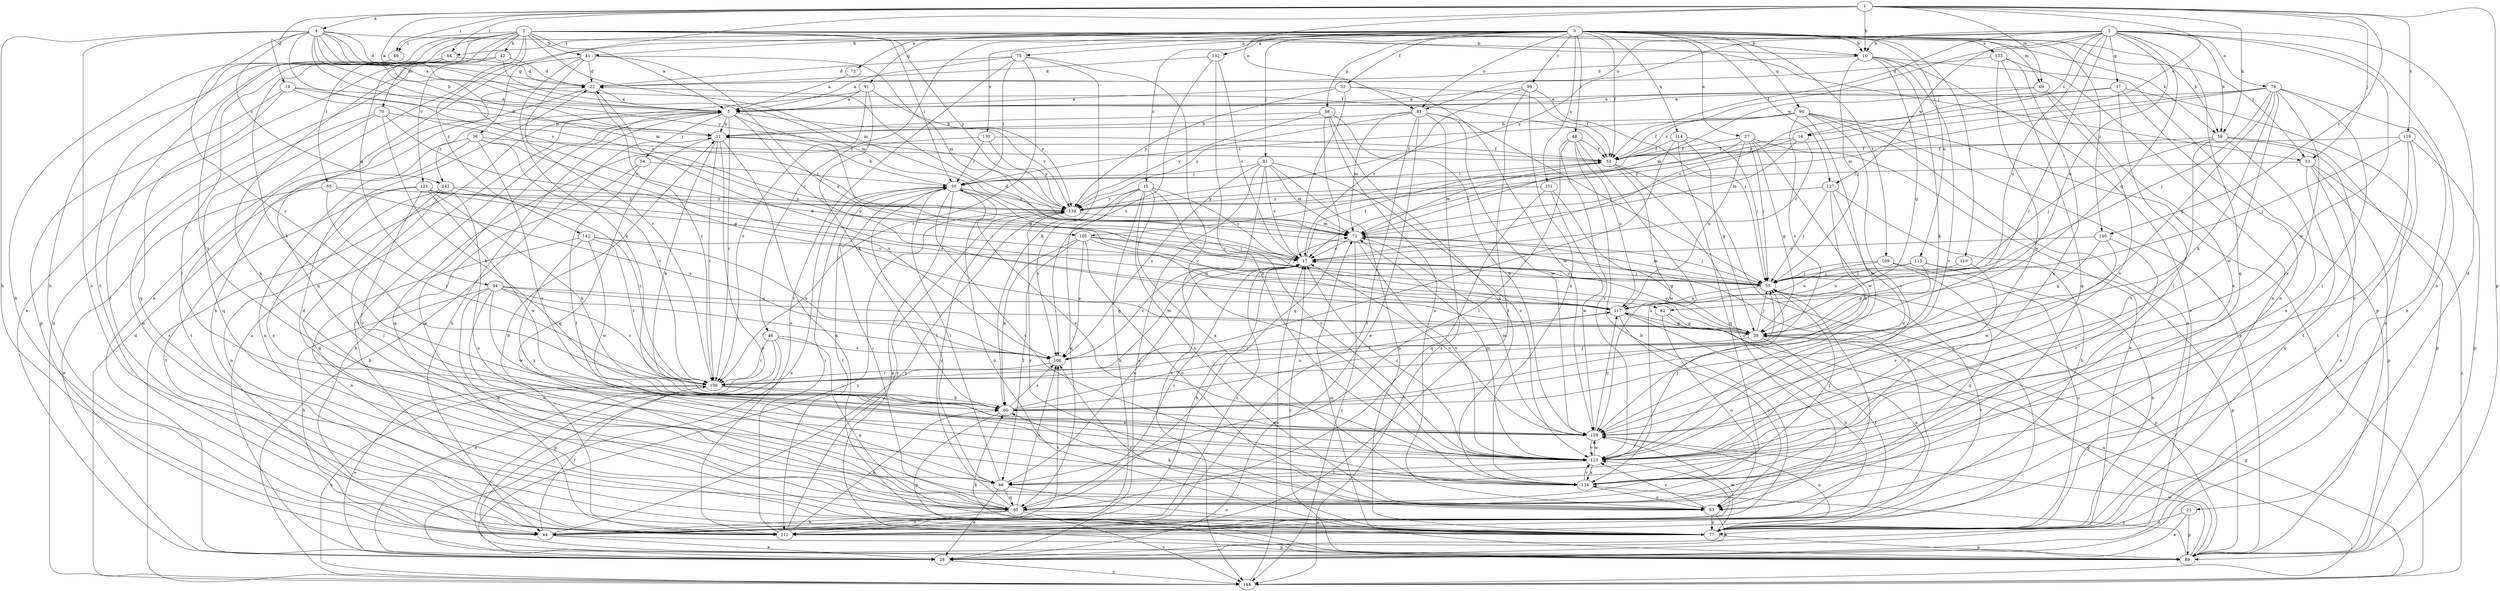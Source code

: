 strict digraph  {
0;
1;
2;
3;
4;
5;
10;
11;
15;
16;
17;
19;
21;
22;
27;
28;
32;
33;
36;
37;
39;
41;
42;
44;
46;
48;
49;
50;
51;
53;
54;
55;
59;
60;
64;
65;
66;
69;
70;
72;
73;
75;
76;
77;
81;
82;
83;
88;
89;
90;
91;
94;
95;
99;
100;
101;
105;
106;
109;
110;
111;
114;
115;
117;
119;
121;
123;
127;
128;
130;
132;
133;
134;
139;
140;
142;
143;
144;
0 -> 10  [label=b];
0 -> 15  [label=c];
0 -> 27  [label=e];
0 -> 28  [label=e];
0 -> 32  [label=f];
0 -> 33  [label=f];
0 -> 41  [label=h];
0 -> 46  [label=i];
0 -> 48  [label=i];
0 -> 51  [label=j];
0 -> 53  [label=j];
0 -> 59  [label=k];
0 -> 64  [label=l];
0 -> 69  [label=m];
0 -> 73  [label=n];
0 -> 75  [label=n];
0 -> 81  [label=o];
0 -> 88  [label=p];
0 -> 90  [label=q];
0 -> 91  [label=q];
0 -> 99  [label=r];
0 -> 101  [label=s];
0 -> 109  [label=t];
0 -> 110  [label=t];
0 -> 114  [label=u];
0 -> 115  [label=u];
0 -> 127  [label=w];
0 -> 130  [label=x];
0 -> 132  [label=x];
0 -> 133  [label=x];
0 -> 140  [label=z];
1 -> 4  [label=a];
1 -> 5  [label=a];
1 -> 10  [label=b];
1 -> 16  [label=c];
1 -> 19  [label=d];
1 -> 36  [label=g];
1 -> 49  [label=i];
1 -> 53  [label=j];
1 -> 59  [label=k];
1 -> 64  [label=l];
1 -> 69  [label=m];
1 -> 81  [label=o];
1 -> 89  [label=p];
1 -> 119  [label=v];
1 -> 140  [label=z];
2 -> 5  [label=a];
2 -> 10  [label=b];
2 -> 41  [label=h];
2 -> 42  [label=h];
2 -> 44  [label=h];
2 -> 49  [label=i];
2 -> 50  [label=i];
2 -> 53  [label=j];
2 -> 59  [label=k];
2 -> 65  [label=l];
2 -> 70  [label=m];
2 -> 72  [label=m];
2 -> 94  [label=q];
2 -> 111  [label=t];
2 -> 121  [label=v];
2 -> 123  [label=v];
2 -> 139  [label=y];
2 -> 142  [label=z];
3 -> 10  [label=b];
3 -> 16  [label=c];
3 -> 21  [label=d];
3 -> 33  [label=f];
3 -> 37  [label=g];
3 -> 39  [label=g];
3 -> 59  [label=k];
3 -> 76  [label=n];
3 -> 77  [label=n];
3 -> 81  [label=o];
3 -> 82  [label=o];
3 -> 95  [label=q];
3 -> 100  [label=r];
3 -> 105  [label=s];
3 -> 117  [label=u];
3 -> 127  [label=w];
3 -> 128  [label=w];
3 -> 139  [label=y];
4 -> 5  [label=a];
4 -> 10  [label=b];
4 -> 11  [label=b];
4 -> 17  [label=c];
4 -> 22  [label=d];
4 -> 33  [label=f];
4 -> 44  [label=h];
4 -> 72  [label=m];
4 -> 77  [label=n];
4 -> 100  [label=r];
4 -> 105  [label=s];
4 -> 139  [label=y];
4 -> 143  [label=z];
5 -> 11  [label=b];
5 -> 39  [label=g];
5 -> 44  [label=h];
5 -> 54  [label=j];
5 -> 82  [label=o];
5 -> 100  [label=r];
5 -> 111  [label=t];
5 -> 139  [label=y];
5 -> 143  [label=z];
10 -> 22  [label=d];
10 -> 28  [label=e];
10 -> 39  [label=g];
10 -> 55  [label=j];
10 -> 60  [label=k];
10 -> 89  [label=p];
10 -> 123  [label=v];
11 -> 33  [label=f];
11 -> 60  [label=k];
11 -> 77  [label=n];
11 -> 89  [label=p];
11 -> 95  [label=q];
11 -> 100  [label=r];
15 -> 17  [label=c];
15 -> 44  [label=h];
15 -> 83  [label=o];
15 -> 95  [label=q];
15 -> 106  [label=s];
15 -> 123  [label=v];
15 -> 134  [label=x];
15 -> 139  [label=y];
16 -> 17  [label=c];
16 -> 33  [label=f];
16 -> 72  [label=m];
16 -> 139  [label=y];
17 -> 33  [label=f];
17 -> 44  [label=h];
17 -> 55  [label=j];
19 -> 5  [label=a];
19 -> 11  [label=b];
19 -> 17  [label=c];
19 -> 89  [label=p];
19 -> 95  [label=q];
21 -> 28  [label=e];
21 -> 77  [label=n];
21 -> 89  [label=p];
22 -> 5  [label=a];
22 -> 44  [label=h];
22 -> 100  [label=r];
27 -> 17  [label=c];
27 -> 28  [label=e];
27 -> 33  [label=f];
27 -> 39  [label=g];
27 -> 55  [label=j];
27 -> 117  [label=u];
27 -> 128  [label=w];
28 -> 5  [label=a];
28 -> 139  [label=y];
28 -> 144  [label=z];
32 -> 5  [label=a];
32 -> 17  [label=c];
32 -> 33  [label=f];
32 -> 128  [label=w];
32 -> 139  [label=y];
33 -> 50  [label=i];
33 -> 72  [label=m];
33 -> 77  [label=n];
33 -> 83  [label=o];
33 -> 128  [label=w];
36 -> 33  [label=f];
36 -> 77  [label=n];
36 -> 100  [label=r];
36 -> 106  [label=s];
36 -> 111  [label=t];
36 -> 123  [label=v];
37 -> 5  [label=a];
37 -> 17  [label=c];
37 -> 28  [label=e];
37 -> 66  [label=l];
37 -> 83  [label=o];
39 -> 17  [label=c];
39 -> 22  [label=d];
39 -> 55  [label=j];
39 -> 83  [label=o];
39 -> 106  [label=s];
41 -> 22  [label=d];
41 -> 60  [label=k];
41 -> 72  [label=m];
41 -> 95  [label=q];
41 -> 100  [label=r];
41 -> 117  [label=u];
42 -> 22  [label=d];
42 -> 28  [label=e];
42 -> 72  [label=m];
42 -> 134  [label=x];
42 -> 144  [label=z];
44 -> 28  [label=e];
44 -> 89  [label=p];
44 -> 100  [label=r];
44 -> 106  [label=s];
44 -> 123  [label=v];
44 -> 139  [label=y];
46 -> 28  [label=e];
46 -> 77  [label=n];
46 -> 89  [label=p];
46 -> 100  [label=r];
46 -> 106  [label=s];
48 -> 33  [label=f];
48 -> 44  [label=h];
48 -> 66  [label=l];
48 -> 117  [label=u];
48 -> 123  [label=v];
48 -> 134  [label=x];
49 -> 44  [label=h];
50 -> 11  [label=b];
50 -> 28  [label=e];
50 -> 66  [label=l];
50 -> 77  [label=n];
50 -> 89  [label=p];
50 -> 111  [label=t];
50 -> 123  [label=v];
50 -> 134  [label=x];
50 -> 139  [label=y];
51 -> 17  [label=c];
51 -> 28  [label=e];
51 -> 50  [label=i];
51 -> 72  [label=m];
51 -> 77  [label=n];
51 -> 106  [label=s];
51 -> 123  [label=v];
51 -> 144  [label=z];
53 -> 28  [label=e];
53 -> 50  [label=i];
53 -> 77  [label=n];
53 -> 89  [label=p];
53 -> 144  [label=z];
54 -> 44  [label=h];
54 -> 50  [label=i];
54 -> 66  [label=l];
55 -> 17  [label=c];
55 -> 22  [label=d];
55 -> 72  [label=m];
55 -> 89  [label=p];
55 -> 111  [label=t];
55 -> 117  [label=u];
59 -> 33  [label=f];
59 -> 55  [label=j];
59 -> 89  [label=p];
59 -> 111  [label=t];
59 -> 123  [label=v];
59 -> 134  [label=x];
60 -> 55  [label=j];
60 -> 89  [label=p];
60 -> 106  [label=s];
60 -> 117  [label=u];
60 -> 128  [label=w];
64 -> 22  [label=d];
64 -> 60  [label=k];
64 -> 66  [label=l];
64 -> 111  [label=t];
65 -> 28  [label=e];
65 -> 100  [label=r];
65 -> 106  [label=s];
65 -> 139  [label=y];
66 -> 17  [label=c];
66 -> 28  [label=e];
66 -> 50  [label=i];
66 -> 77  [label=n];
66 -> 95  [label=q];
69 -> 5  [label=a];
69 -> 72  [label=m];
69 -> 123  [label=v];
69 -> 134  [label=x];
70 -> 11  [label=b];
70 -> 39  [label=g];
70 -> 60  [label=k];
70 -> 77  [label=n];
70 -> 95  [label=q];
72 -> 17  [label=c];
72 -> 39  [label=g];
72 -> 55  [label=j];
72 -> 123  [label=v];
72 -> 144  [label=z];
73 -> 5  [label=a];
75 -> 5  [label=a];
75 -> 22  [label=d];
75 -> 50  [label=i];
75 -> 60  [label=k];
75 -> 100  [label=r];
75 -> 111  [label=t];
75 -> 123  [label=v];
76 -> 5  [label=a];
76 -> 39  [label=g];
76 -> 55  [label=j];
76 -> 60  [label=k];
76 -> 66  [label=l];
76 -> 72  [label=m];
76 -> 77  [label=n];
76 -> 123  [label=v];
76 -> 128  [label=w];
76 -> 139  [label=y];
77 -> 22  [label=d];
77 -> 89  [label=p];
77 -> 106  [label=s];
77 -> 128  [label=w];
81 -> 11  [label=b];
81 -> 28  [label=e];
81 -> 55  [label=j];
81 -> 72  [label=m];
81 -> 111  [label=t];
81 -> 128  [label=w];
81 -> 139  [label=y];
81 -> 144  [label=z];
82 -> 39  [label=g];
82 -> 83  [label=o];
82 -> 111  [label=t];
83 -> 28  [label=e];
83 -> 60  [label=k];
83 -> 77  [label=n];
83 -> 123  [label=v];
83 -> 139  [label=y];
88 -> 11  [label=b];
88 -> 83  [label=o];
88 -> 95  [label=q];
88 -> 128  [label=w];
88 -> 134  [label=x];
88 -> 139  [label=y];
89 -> 17  [label=c];
89 -> 39  [label=g];
89 -> 60  [label=k];
89 -> 72  [label=m];
89 -> 128  [label=w];
89 -> 134  [label=x];
90 -> 11  [label=b];
90 -> 33  [label=f];
90 -> 50  [label=i];
90 -> 77  [label=n];
90 -> 89  [label=p];
90 -> 106  [label=s];
90 -> 123  [label=v];
90 -> 128  [label=w];
90 -> 144  [label=z];
91 -> 5  [label=a];
91 -> 60  [label=k];
91 -> 100  [label=r];
91 -> 139  [label=y];
91 -> 144  [label=z];
94 -> 39  [label=g];
94 -> 44  [label=h];
94 -> 83  [label=o];
94 -> 95  [label=q];
94 -> 100  [label=r];
94 -> 106  [label=s];
94 -> 117  [label=u];
94 -> 128  [label=w];
95 -> 17  [label=c];
95 -> 44  [label=h];
95 -> 50  [label=i];
95 -> 55  [label=j];
95 -> 77  [label=n];
95 -> 106  [label=s];
95 -> 111  [label=t];
95 -> 139  [label=y];
95 -> 144  [label=z];
99 -> 5  [label=a];
99 -> 17  [label=c];
99 -> 55  [label=j];
99 -> 111  [label=t];
99 -> 134  [label=x];
100 -> 28  [label=e];
100 -> 60  [label=k];
100 -> 72  [label=m];
100 -> 123  [label=v];
100 -> 144  [label=z];
101 -> 77  [label=n];
101 -> 95  [label=q];
101 -> 128  [label=w];
101 -> 139  [label=y];
105 -> 17  [label=c];
105 -> 55  [label=j];
105 -> 60  [label=k];
105 -> 66  [label=l];
105 -> 83  [label=o];
105 -> 106  [label=s];
105 -> 117  [label=u];
106 -> 17  [label=c];
106 -> 100  [label=r];
109 -> 55  [label=j];
109 -> 77  [label=n];
109 -> 95  [label=q];
109 -> 117  [label=u];
110 -> 55  [label=j];
110 -> 123  [label=v];
111 -> 5  [label=a];
111 -> 11  [label=b];
111 -> 17  [label=c];
111 -> 50  [label=i];
111 -> 60  [label=k];
111 -> 139  [label=y];
114 -> 33  [label=f];
114 -> 39  [label=g];
114 -> 55  [label=j];
114 -> 95  [label=q];
114 -> 100  [label=r];
115 -> 39  [label=g];
115 -> 55  [label=j];
115 -> 77  [label=n];
115 -> 89  [label=p];
115 -> 117  [label=u];
117 -> 39  [label=g];
117 -> 44  [label=h];
117 -> 50  [label=i];
117 -> 83  [label=o];
117 -> 100  [label=r];
119 -> 33  [label=f];
119 -> 55  [label=j];
119 -> 89  [label=p];
119 -> 111  [label=t];
119 -> 123  [label=v];
121 -> 55  [label=j];
121 -> 60  [label=k];
121 -> 111  [label=t];
121 -> 117  [label=u];
121 -> 123  [label=v];
121 -> 128  [label=w];
121 -> 134  [label=x];
121 -> 139  [label=y];
123 -> 17  [label=c];
123 -> 55  [label=j];
123 -> 66  [label=l];
123 -> 72  [label=m];
123 -> 128  [label=w];
123 -> 134  [label=x];
127 -> 44  [label=h];
127 -> 55  [label=j];
127 -> 60  [label=k];
127 -> 123  [label=v];
127 -> 139  [label=y];
128 -> 17  [label=c];
128 -> 72  [label=m];
128 -> 77  [label=n];
128 -> 117  [label=u];
128 -> 123  [label=v];
130 -> 33  [label=f];
130 -> 50  [label=i];
130 -> 95  [label=q];
130 -> 139  [label=y];
132 -> 17  [label=c];
132 -> 22  [label=d];
132 -> 106  [label=s];
132 -> 134  [label=x];
133 -> 22  [label=d];
133 -> 77  [label=n];
133 -> 95  [label=q];
133 -> 128  [label=w];
133 -> 134  [label=x];
134 -> 55  [label=j];
134 -> 83  [label=o];
134 -> 123  [label=v];
139 -> 72  [label=m];
140 -> 17  [label=c];
140 -> 39  [label=g];
140 -> 123  [label=v];
140 -> 128  [label=w];
142 -> 17  [label=c];
142 -> 77  [label=n];
142 -> 100  [label=r];
142 -> 106  [label=s];
142 -> 128  [label=w];
142 -> 134  [label=x];
143 -> 66  [label=l];
143 -> 77  [label=n];
143 -> 83  [label=o];
143 -> 95  [label=q];
143 -> 100  [label=r];
143 -> 139  [label=y];
144 -> 11  [label=b];
144 -> 17  [label=c];
144 -> 22  [label=d];
144 -> 39  [label=g];
144 -> 117  [label=u];
}
